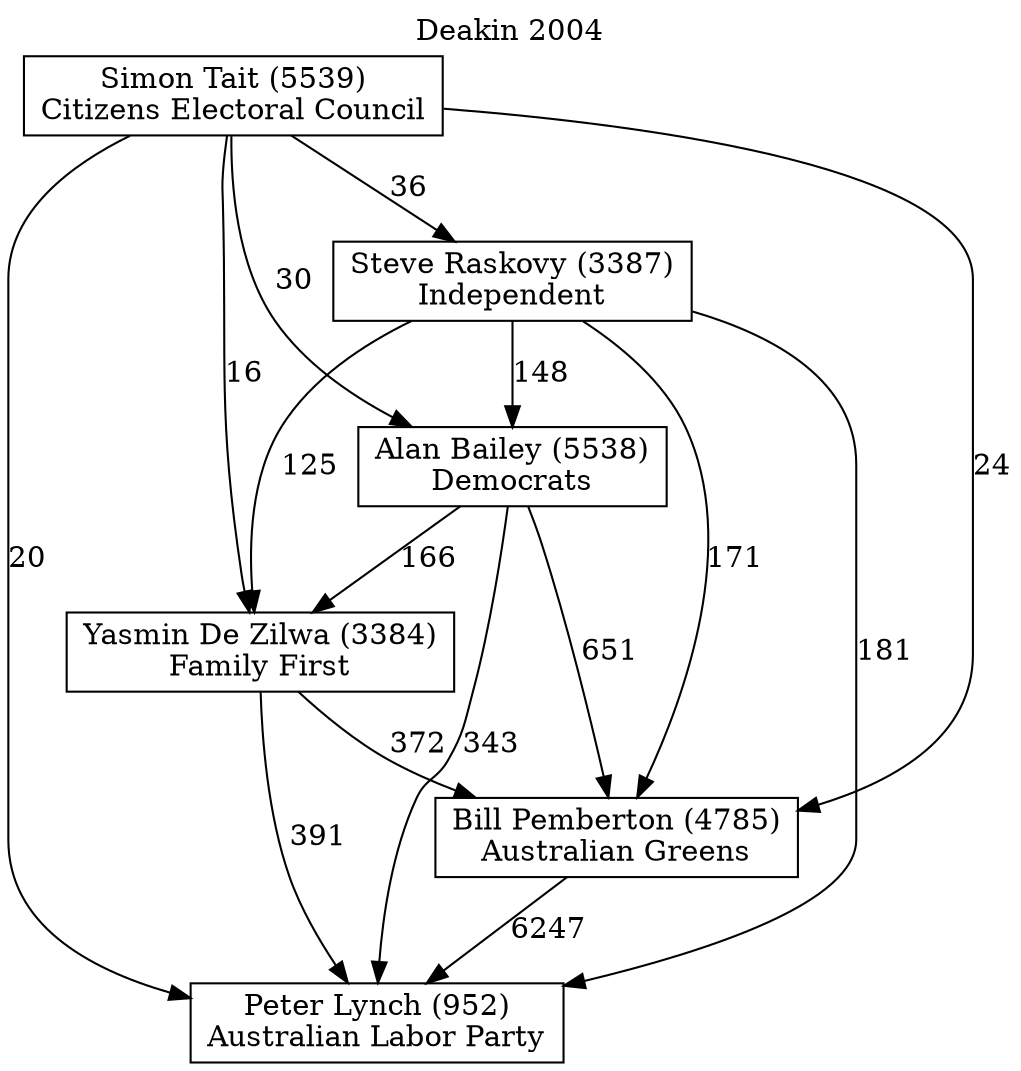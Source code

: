 // House preference flow
digraph "Peter Lynch (952)_Deakin_2004" {
	graph [label="Deakin 2004" labelloc=t mclimit=10]
	node [shape=box]
	"Peter Lynch (952)" [label="Peter Lynch (952)
Australian Labor Party"]
	"Bill Pemberton (4785)" [label="Bill Pemberton (4785)
Australian Greens"]
	"Yasmin De Zilwa (3384)" [label="Yasmin De Zilwa (3384)
Family First"]
	"Alan Bailey (5538)" [label="Alan Bailey (5538)
Democrats"]
	"Steve Raskovy (3387)" [label="Steve Raskovy (3387)
Independent"]
	"Simon Tait (5539)" [label="Simon Tait (5539)
Citizens Electoral Council"]
	"Bill Pemberton (4785)" -> "Peter Lynch (952)" [label=6247]
	"Yasmin De Zilwa (3384)" -> "Bill Pemberton (4785)" [label=372]
	"Alan Bailey (5538)" -> "Yasmin De Zilwa (3384)" [label=166]
	"Steve Raskovy (3387)" -> "Alan Bailey (5538)" [label=148]
	"Simon Tait (5539)" -> "Steve Raskovy (3387)" [label=36]
	"Yasmin De Zilwa (3384)" -> "Peter Lynch (952)" [label=391]
	"Alan Bailey (5538)" -> "Peter Lynch (952)" [label=343]
	"Steve Raskovy (3387)" -> "Peter Lynch (952)" [label=181]
	"Simon Tait (5539)" -> "Peter Lynch (952)" [label=20]
	"Simon Tait (5539)" -> "Alan Bailey (5538)" [label=30]
	"Steve Raskovy (3387)" -> "Yasmin De Zilwa (3384)" [label=125]
	"Simon Tait (5539)" -> "Yasmin De Zilwa (3384)" [label=16]
	"Alan Bailey (5538)" -> "Bill Pemberton (4785)" [label=651]
	"Steve Raskovy (3387)" -> "Bill Pemberton (4785)" [label=171]
	"Simon Tait (5539)" -> "Bill Pemberton (4785)" [label=24]
}
